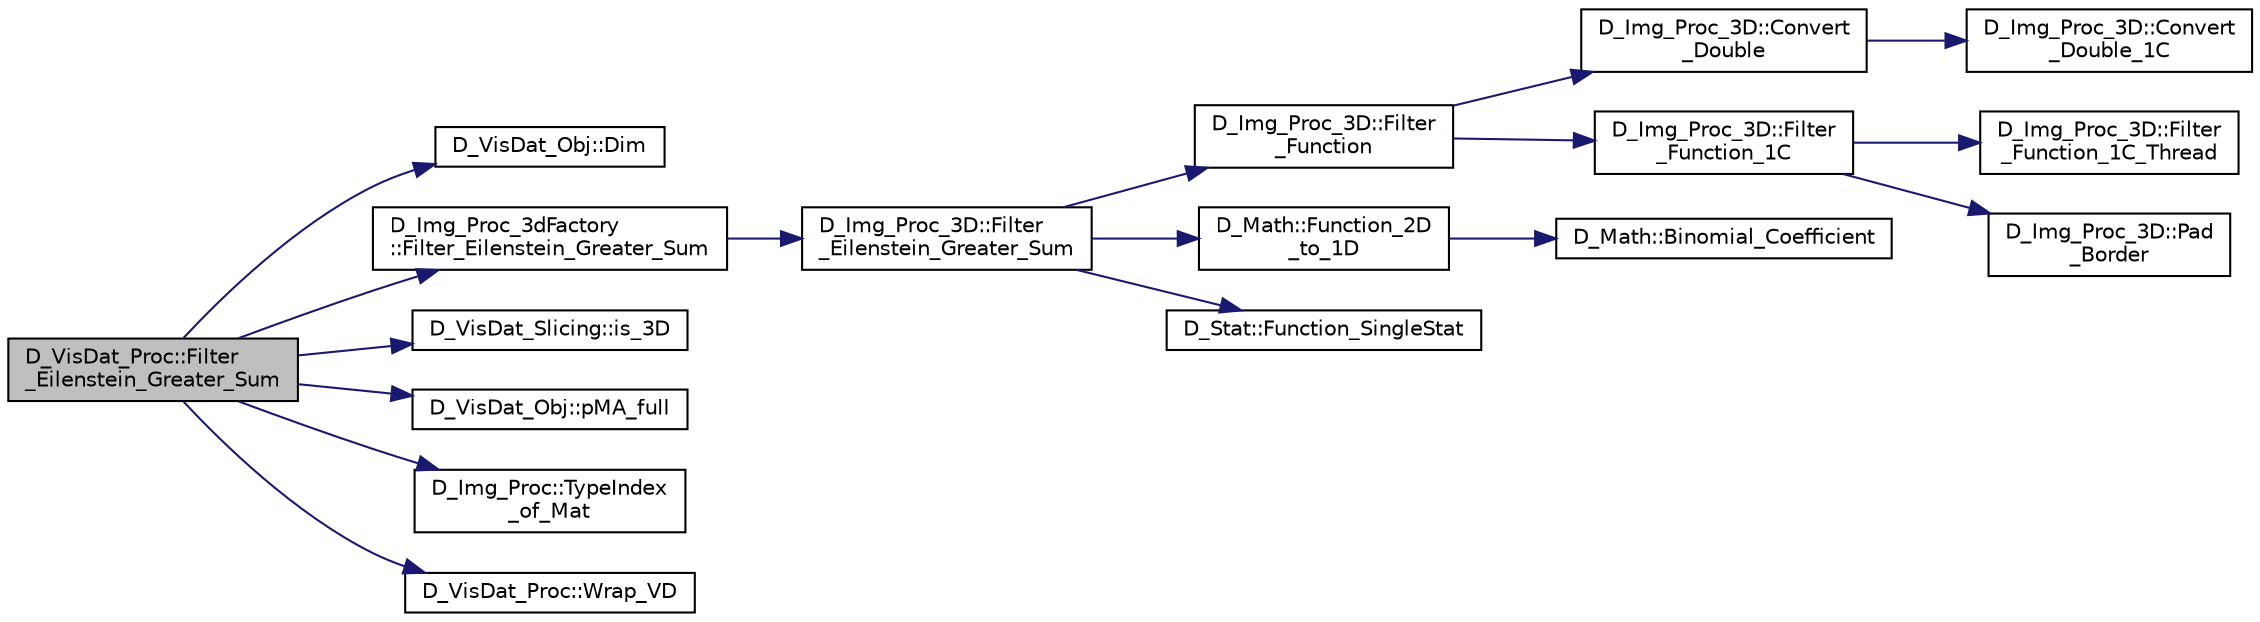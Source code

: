 digraph "D_VisDat_Proc::Filter_Eilenstein_Greater_Sum"
{
 // LATEX_PDF_SIZE
  edge [fontname="Helvetica",fontsize="10",labelfontname="Helvetica",labelfontsize="10"];
  node [fontname="Helvetica",fontsize="10",shape=record];
  rankdir="LR";
  Node1 [label="D_VisDat_Proc::Filter\l_Eilenstein_Greater_Sum",height=0.2,width=0.4,color="black", fillcolor="grey75", style="filled", fontcolor="black",tooltip=" "];
  Node1 -> Node2 [color="midnightblue",fontsize="10",style="solid",fontname="Helvetica"];
  Node2 [label="D_VisDat_Obj::Dim",height=0.2,width=0.4,color="black", fillcolor="white", style="filled",URL="$class_d___vis_dat___obj.html#a9b255993f402cca1b61ca82beae51b20",tooltip=" "];
  Node1 -> Node3 [color="midnightblue",fontsize="10",style="solid",fontname="Helvetica"];
  Node3 [label="D_Img_Proc_3dFactory\l::Filter_Eilenstein_Greater_Sum",height=0.2,width=0.4,color="black", fillcolor="white", style="filled",URL="$class_d___img___proc__3d_factory.html#a7279b120dd414524fb309c4ff3dd745a",tooltip=" "];
  Node3 -> Node4 [color="midnightblue",fontsize="10",style="solid",fontname="Helvetica"];
  Node4 [label="D_Img_Proc_3D::Filter\l_Eilenstein_Greater_Sum",height=0.2,width=0.4,color="black", fillcolor="white", style="filled",URL="$class_d___img___proc__3_d.html#aa974f651f870dc02693472812ffa3576",tooltip=" "];
  Node4 -> Node5 [color="midnightblue",fontsize="10",style="solid",fontname="Helvetica"];
  Node5 [label="D_Img_Proc_3D::Filter\l_Function",height=0.2,width=0.4,color="black", fillcolor="white", style="filled",URL="$class_d___img___proc__3_d.html#af27da29afb8294d88388069fbd14f230",tooltip=" "];
  Node5 -> Node6 [color="midnightblue",fontsize="10",style="solid",fontname="Helvetica"];
  Node6 [label="D_Img_Proc_3D::Convert\l_Double",height=0.2,width=0.4,color="black", fillcolor="white", style="filled",URL="$class_d___img___proc__3_d.html#a378b55f6d9fe3d562506e581d2956671",tooltip=" "];
  Node6 -> Node7 [color="midnightblue",fontsize="10",style="solid",fontname="Helvetica"];
  Node7 [label="D_Img_Proc_3D::Convert\l_Double_1C",height=0.2,width=0.4,color="black", fillcolor="white", style="filled",URL="$class_d___img___proc__3_d.html#ace2df1ab2ddbac0432ac717919e79b01",tooltip=" "];
  Node5 -> Node8 [color="midnightblue",fontsize="10",style="solid",fontname="Helvetica"];
  Node8 [label="D_Img_Proc_3D::Filter\l_Function_1C",height=0.2,width=0.4,color="black", fillcolor="white", style="filled",URL="$class_d___img___proc__3_d.html#a894cdd41ee1a2618b1473af9e26f6009",tooltip=" "];
  Node8 -> Node9 [color="midnightblue",fontsize="10",style="solid",fontname="Helvetica"];
  Node9 [label="D_Img_Proc_3D::Filter\l_Function_1C_Thread",height=0.2,width=0.4,color="black", fillcolor="white", style="filled",URL="$class_d___img___proc__3_d.html#ac6836ee99a41d534b424167b7e4ef406",tooltip=" "];
  Node8 -> Node10 [color="midnightblue",fontsize="10",style="solid",fontname="Helvetica"];
  Node10 [label="D_Img_Proc_3D::Pad\l_Border",height=0.2,width=0.4,color="black", fillcolor="white", style="filled",URL="$class_d___img___proc__3_d.html#affd0f67f25819e340f3ce56ba49c4edb",tooltip=" "];
  Node4 -> Node11 [color="midnightblue",fontsize="10",style="solid",fontname="Helvetica"];
  Node11 [label="D_Math::Function_2D\l_to_1D",height=0.2,width=0.4,color="black", fillcolor="white", style="filled",URL="$class_d___math.html#acd3a421df3d2bae583f5966410dd12b9",tooltip=" "];
  Node11 -> Node12 [color="midnightblue",fontsize="10",style="solid",fontname="Helvetica"];
  Node12 [label="D_Math::Binomial_Coefficient",height=0.2,width=0.4,color="black", fillcolor="white", style="filled",URL="$class_d___math.html#acdf25f23d7a916b8b12bb6b45365cfc6",tooltip=" "];
  Node4 -> Node13 [color="midnightblue",fontsize="10",style="solid",fontname="Helvetica"];
  Node13 [label="D_Stat::Function_SingleStat",height=0.2,width=0.4,color="black", fillcolor="white", style="filled",URL="$class_d___stat.html#ab4e12eaaed970b1b57407601fe6a6f23",tooltip=" "];
  Node1 -> Node14 [color="midnightblue",fontsize="10",style="solid",fontname="Helvetica"];
  Node14 [label="D_VisDat_Slicing::is_3D",height=0.2,width=0.4,color="black", fillcolor="white", style="filled",URL="$class_d___vis_dat___slicing.html#aaee4f94d06e8e78ddab184e343eedc5e",tooltip=" "];
  Node1 -> Node15 [color="midnightblue",fontsize="10",style="solid",fontname="Helvetica"];
  Node15 [label="D_VisDat_Obj::pMA_full",height=0.2,width=0.4,color="black", fillcolor="white", style="filled",URL="$class_d___vis_dat___obj.html#a1b759f59f5c13875d94961642bdd943e",tooltip=" "];
  Node1 -> Node16 [color="midnightblue",fontsize="10",style="solid",fontname="Helvetica"];
  Node16 [label="D_Img_Proc::TypeIndex\l_of_Mat",height=0.2,width=0.4,color="black", fillcolor="white", style="filled",URL="$class_d___img___proc.html#a2510f13d853ef084a341c647b4a17292",tooltip=" "];
  Node1 -> Node17 [color="midnightblue",fontsize="10",style="solid",fontname="Helvetica"];
  Node17 [label="D_VisDat_Proc::Wrap_VD",height=0.2,width=0.4,color="black", fillcolor="white", style="filled",URL="$class_d___vis_dat___proc.html#a08a25f3f05db4e112c651456fd1ae7e5",tooltip=" "];
}
